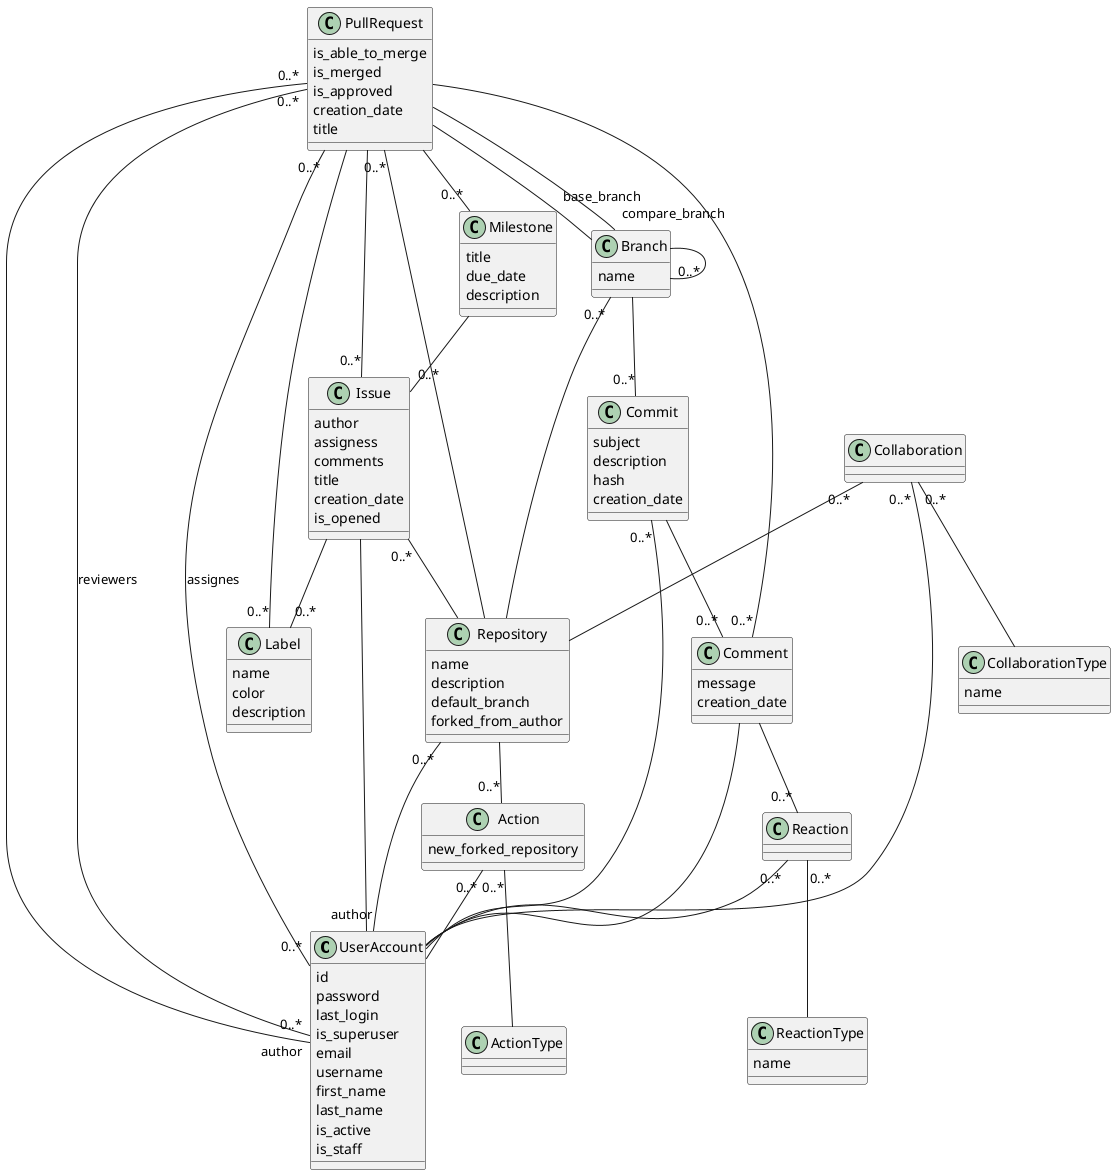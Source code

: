 @startuml

  class UserAccount{
    id
    password
    last_login
    is_superuser
    email
    username
    first_name
    last_name
    is_active
    is_staff
  }
  
  class Label{
    name
    color
    description
  }
  
  class Issue{
    author
    assigness 
    comments 
    title
    creation_date
    is_opened
  }
  
  Issue -- "0..*" Label
  Issue -- UserAccount
  Issue "0..*" -- Repository
  
  class Milestone{
    title 
    due_date 
    description 
  }
  
  Milestone -- "0..*" Issue
  
  class PullRequest{
    is_able_to_merge 
    is_merged
    is_approved 
    creation_date 
    title 
  }
  
  PullRequest -- "base_branch" Branch 
  PullRequest -- "compare_branch" Branch 
  PullRequest "0..*" -- "author" UserAccount
  PullRequest "0..*" -- "0..*" UserAccount : reviewers
  PullRequest "0..*" -- "0..*" UserAccount : assignes
  PullRequest "0..*" -- Repository
  PullRequest -- "0..*" Issue
  PullRequest -- "0..*" Milestone
  PullRequest -- "0..*" Label
  
  class Comment {
    message
    creation_date
  }
  
  Comment "0..*" -- PullRequest
  Comment -- UserAccount
  Comment -- "0..*" Reaction
  
  class ReactionType{
    name
  }
  
  class Reaction{
  }
  
  Reaction "0..*" -- UserAccount
  Reaction "0..*"-- ReactionType
  
  class ActionType{
  
  }
  
  class Action {
    new_forked_repository
  }
  
  Action "0..*" -- ActionType
  Action "0..*" -- UserAccount
  
  class Commit{
    subject
    description 
    hash
    creation_date
  }
  Commit "0..*" -- UserAccount
  Commit -- "0..*" Comment
  
  class Branch {
    name
  }
  
  Branch "0..*" -- Repository
  Branch -- "0..*" Branch
  Branch -- "0..*" Commit
  
  class Repository {
    name 
    description
    default_branch
    forked_from_author
  }
  
  Repository "0..*"-- "author" UserAccount
  Repository -- "0..*" Action
  
  class CollaborationType {
    name
  }
  
  class Collaboration{
  }
  Collaboration "0..*" -- UserAccount
  Collaboration "0..*" -- Repository
  Collaboration "0..*" -- CollaborationType
  

@enduml